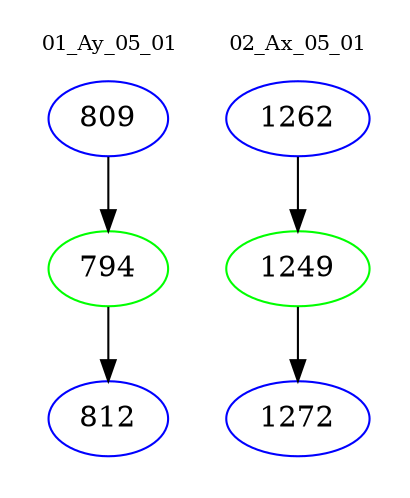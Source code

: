 digraph{
subgraph cluster_0 {
color = white
label = "01_Ay_05_01";
fontsize=10;
T0_809 [label="809", color="blue"]
T0_809 -> T0_794 [color="black"]
T0_794 [label="794", color="green"]
T0_794 -> T0_812 [color="black"]
T0_812 [label="812", color="blue"]
}
subgraph cluster_1 {
color = white
label = "02_Ax_05_01";
fontsize=10;
T1_1262 [label="1262", color="blue"]
T1_1262 -> T1_1249 [color="black"]
T1_1249 [label="1249", color="green"]
T1_1249 -> T1_1272 [color="black"]
T1_1272 [label="1272", color="blue"]
}
}
